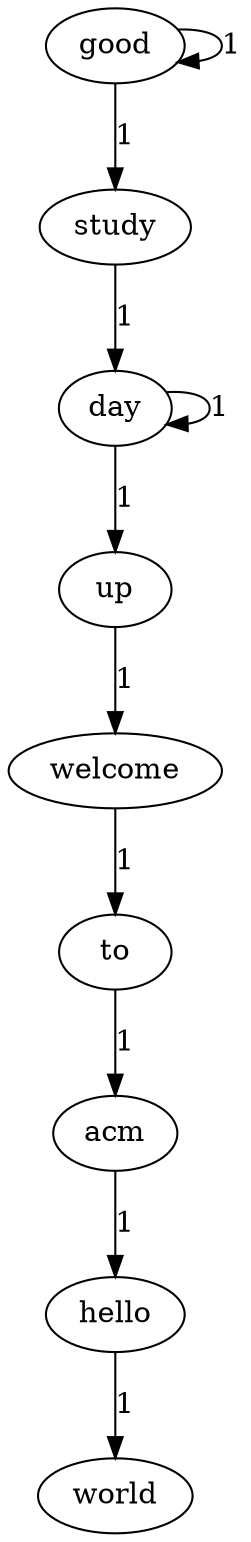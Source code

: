 digraph G{
study[color=black];
world[color=black];
acm[color=black];
hello[color=black];
up[color=black];
to[color=black];
day[color=black];
good[color=black];
welcome[color=black];

study->day[label=1, color=black];
acm->hello[label=1, color=black];
hello->world[label=1, color=black];
up->welcome[label=1, color=black];
to->acm[label=1, color=black];
day->day[label=1, color=black];
day->up[label=1, color=black];
good->good[label=1, color=black];
good->study[label=1, color=black];
welcome->to[label=1, color=black];
}
